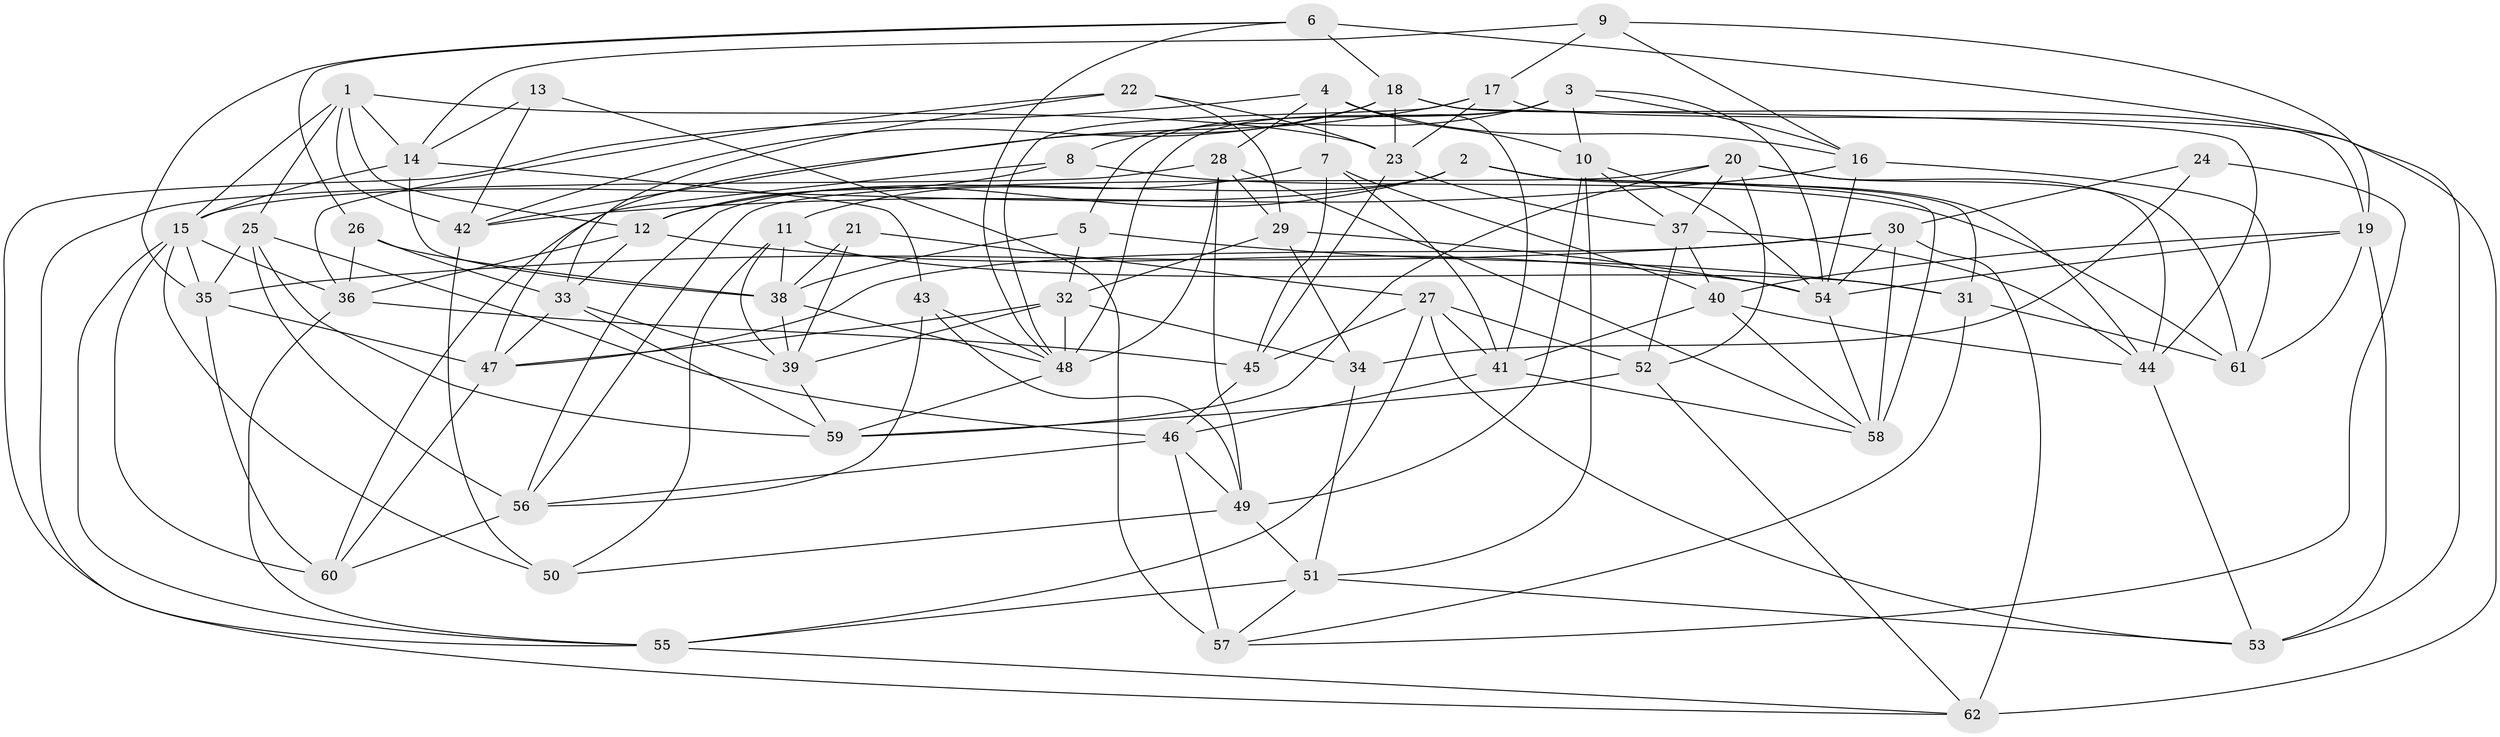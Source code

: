 // original degree distribution, {4: 1.0}
// Generated by graph-tools (version 1.1) at 2025/02/03/09/25 03:02:58]
// undirected, 62 vertices, 170 edges
graph export_dot {
graph [start="1"]
  node [color=gray90,style=filled];
  1;
  2;
  3;
  4;
  5;
  6;
  7;
  8;
  9;
  10;
  11;
  12;
  13;
  14;
  15;
  16;
  17;
  18;
  19;
  20;
  21;
  22;
  23;
  24;
  25;
  26;
  27;
  28;
  29;
  30;
  31;
  32;
  33;
  34;
  35;
  36;
  37;
  38;
  39;
  40;
  41;
  42;
  43;
  44;
  45;
  46;
  47;
  48;
  49;
  50;
  51;
  52;
  53;
  54;
  55;
  56;
  57;
  58;
  59;
  60;
  61;
  62;
  1 -- 12 [weight=1.0];
  1 -- 14 [weight=1.0];
  1 -- 15 [weight=1.0];
  1 -- 23 [weight=1.0];
  1 -- 25 [weight=1.0];
  1 -- 42 [weight=1.0];
  2 -- 12 [weight=1.0];
  2 -- 15 [weight=1.0];
  2 -- 31 [weight=1.0];
  2 -- 44 [weight=1.0];
  2 -- 56 [weight=1.0];
  2 -- 58 [weight=1.0];
  3 -- 5 [weight=1.0];
  3 -- 8 [weight=1.0];
  3 -- 10 [weight=1.0];
  3 -- 16 [weight=1.0];
  3 -- 48 [weight=1.0];
  3 -- 54 [weight=1.0];
  4 -- 7 [weight=1.0];
  4 -- 10 [weight=1.0];
  4 -- 16 [weight=1.0];
  4 -- 28 [weight=1.0];
  4 -- 41 [weight=1.0];
  4 -- 55 [weight=1.0];
  5 -- 31 [weight=1.0];
  5 -- 32 [weight=1.0];
  5 -- 38 [weight=1.0];
  6 -- 18 [weight=1.0];
  6 -- 26 [weight=1.0];
  6 -- 35 [weight=1.0];
  6 -- 48 [weight=1.0];
  6 -- 53 [weight=2.0];
  7 -- 11 [weight=1.0];
  7 -- 40 [weight=1.0];
  7 -- 41 [weight=1.0];
  7 -- 45 [weight=2.0];
  8 -- 12 [weight=1.0];
  8 -- 60 [weight=1.0];
  8 -- 61 [weight=1.0];
  9 -- 14 [weight=1.0];
  9 -- 16 [weight=1.0];
  9 -- 17 [weight=1.0];
  9 -- 19 [weight=1.0];
  10 -- 37 [weight=1.0];
  10 -- 49 [weight=1.0];
  10 -- 51 [weight=1.0];
  10 -- 54 [weight=1.0];
  11 -- 31 [weight=2.0];
  11 -- 38 [weight=1.0];
  11 -- 39 [weight=1.0];
  11 -- 50 [weight=1.0];
  12 -- 33 [weight=1.0];
  12 -- 36 [weight=1.0];
  12 -- 54 [weight=1.0];
  13 -- 14 [weight=1.0];
  13 -- 42 [weight=1.0];
  13 -- 57 [weight=2.0];
  14 -- 15 [weight=1.0];
  14 -- 38 [weight=1.0];
  14 -- 43 [weight=1.0];
  15 -- 35 [weight=1.0];
  15 -- 36 [weight=1.0];
  15 -- 50 [weight=1.0];
  15 -- 55 [weight=1.0];
  15 -- 60 [weight=1.0];
  16 -- 42 [weight=1.0];
  16 -- 54 [weight=1.0];
  16 -- 61 [weight=1.0];
  17 -- 23 [weight=1.0];
  17 -- 42 [weight=1.0];
  17 -- 48 [weight=1.0];
  17 -- 62 [weight=2.0];
  18 -- 19 [weight=1.0];
  18 -- 23 [weight=1.0];
  18 -- 42 [weight=1.0];
  18 -- 44 [weight=1.0];
  18 -- 47 [weight=1.0];
  19 -- 40 [weight=1.0];
  19 -- 53 [weight=1.0];
  19 -- 54 [weight=1.0];
  19 -- 61 [weight=1.0];
  20 -- 37 [weight=1.0];
  20 -- 44 [weight=1.0];
  20 -- 52 [weight=2.0];
  20 -- 56 [weight=1.0];
  20 -- 59 [weight=1.0];
  20 -- 61 [weight=2.0];
  21 -- 27 [weight=1.0];
  21 -- 38 [weight=2.0];
  21 -- 39 [weight=1.0];
  22 -- 23 [weight=1.0];
  22 -- 29 [weight=1.0];
  22 -- 33 [weight=1.0];
  22 -- 36 [weight=1.0];
  23 -- 37 [weight=1.0];
  23 -- 45 [weight=1.0];
  24 -- 30 [weight=1.0];
  24 -- 34 [weight=2.0];
  24 -- 57 [weight=1.0];
  25 -- 35 [weight=1.0];
  25 -- 46 [weight=1.0];
  25 -- 56 [weight=2.0];
  25 -- 59 [weight=1.0];
  26 -- 33 [weight=1.0];
  26 -- 36 [weight=1.0];
  26 -- 38 [weight=1.0];
  27 -- 41 [weight=1.0];
  27 -- 45 [weight=1.0];
  27 -- 52 [weight=1.0];
  27 -- 53 [weight=1.0];
  27 -- 55 [weight=1.0];
  28 -- 29 [weight=1.0];
  28 -- 48 [weight=1.0];
  28 -- 49 [weight=1.0];
  28 -- 58 [weight=1.0];
  28 -- 62 [weight=1.0];
  29 -- 32 [weight=1.0];
  29 -- 34 [weight=2.0];
  29 -- 54 [weight=1.0];
  30 -- 35 [weight=1.0];
  30 -- 47 [weight=1.0];
  30 -- 54 [weight=1.0];
  30 -- 58 [weight=1.0];
  30 -- 62 [weight=1.0];
  31 -- 57 [weight=1.0];
  31 -- 61 [weight=1.0];
  32 -- 34 [weight=1.0];
  32 -- 39 [weight=1.0];
  32 -- 47 [weight=1.0];
  32 -- 48 [weight=1.0];
  33 -- 39 [weight=1.0];
  33 -- 47 [weight=1.0];
  33 -- 59 [weight=1.0];
  34 -- 51 [weight=1.0];
  35 -- 47 [weight=1.0];
  35 -- 60 [weight=1.0];
  36 -- 45 [weight=1.0];
  36 -- 55 [weight=1.0];
  37 -- 40 [weight=1.0];
  37 -- 44 [weight=1.0];
  37 -- 52 [weight=1.0];
  38 -- 39 [weight=1.0];
  38 -- 48 [weight=1.0];
  39 -- 59 [weight=1.0];
  40 -- 41 [weight=1.0];
  40 -- 44 [weight=1.0];
  40 -- 58 [weight=1.0];
  41 -- 46 [weight=1.0];
  41 -- 58 [weight=1.0];
  42 -- 50 [weight=1.0];
  43 -- 48 [weight=1.0];
  43 -- 49 [weight=1.0];
  43 -- 56 [weight=1.0];
  44 -- 53 [weight=1.0];
  45 -- 46 [weight=1.0];
  46 -- 49 [weight=1.0];
  46 -- 56 [weight=1.0];
  46 -- 57 [weight=1.0];
  47 -- 60 [weight=1.0];
  48 -- 59 [weight=1.0];
  49 -- 50 [weight=1.0];
  49 -- 51 [weight=1.0];
  51 -- 53 [weight=1.0];
  51 -- 55 [weight=1.0];
  51 -- 57 [weight=1.0];
  52 -- 59 [weight=1.0];
  52 -- 62 [weight=1.0];
  54 -- 58 [weight=1.0];
  55 -- 62 [weight=1.0];
  56 -- 60 [weight=2.0];
}

